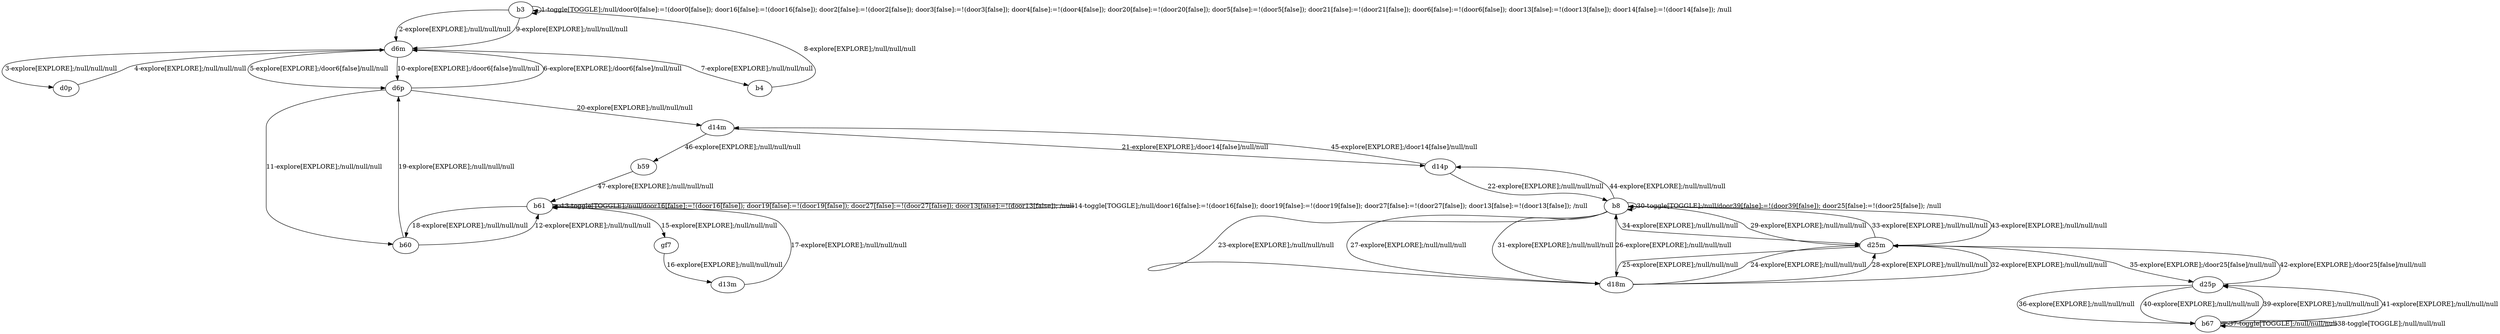 # Total number of goals covered by this test: 1
# d25p --> d25m

digraph g {
"b3" -> "b3" [label = "1-toggle[TOGGLE];/null/door0[false]:=!(door0[false]); door16[false]:=!(door16[false]); door2[false]:=!(door2[false]); door3[false]:=!(door3[false]); door4[false]:=!(door4[false]); door20[false]:=!(door20[false]); door5[false]:=!(door5[false]); door21[false]:=!(door21[false]); door6[false]:=!(door6[false]); door13[false]:=!(door13[false]); door14[false]:=!(door14[false]); /null"];
"b3" -> "d6m" [label = "2-explore[EXPLORE];/null/null/null"];
"d6m" -> "d0p" [label = "3-explore[EXPLORE];/null/null/null"];
"d0p" -> "d6m" [label = "4-explore[EXPLORE];/null/null/null"];
"d6m" -> "d6p" [label = "5-explore[EXPLORE];/door6[false]/null/null"];
"d6p" -> "d6m" [label = "6-explore[EXPLORE];/door6[false]/null/null"];
"d6m" -> "b4" [label = "7-explore[EXPLORE];/null/null/null"];
"b4" -> "b3" [label = "8-explore[EXPLORE];/null/null/null"];
"b3" -> "d6m" [label = "9-explore[EXPLORE];/null/null/null"];
"d6m" -> "d6p" [label = "10-explore[EXPLORE];/door6[false]/null/null"];
"d6p" -> "b60" [label = "11-explore[EXPLORE];/null/null/null"];
"b60" -> "b61" [label = "12-explore[EXPLORE];/null/null/null"];
"b61" -> "b61" [label = "13-toggle[TOGGLE];/null/door16[false]:=!(door16[false]); door19[false]:=!(door19[false]); door27[false]:=!(door27[false]); door13[false]:=!(door13[false]); /null"];
"b61" -> "b61" [label = "14-toggle[TOGGLE];/null/door16[false]:=!(door16[false]); door19[false]:=!(door19[false]); door27[false]:=!(door27[false]); door13[false]:=!(door13[false]); /null"];
"b61" -> "gf7" [label = "15-explore[EXPLORE];/null/null/null"];
"gf7" -> "d13m" [label = "16-explore[EXPLORE];/null/null/null"];
"d13m" -> "b61" [label = "17-explore[EXPLORE];/null/null/null"];
"b61" -> "b60" [label = "18-explore[EXPLORE];/null/null/null"];
"b60" -> "d6p" [label = "19-explore[EXPLORE];/null/null/null"];
"d6p" -> "d14m" [label = "20-explore[EXPLORE];/null/null/null"];
"d14m" -> "d14p" [label = "21-explore[EXPLORE];/door14[false]/null/null"];
"d14p" -> "b8" [label = "22-explore[EXPLORE];/null/null/null"];
"b8" -> "d18m" [label = "23-explore[EXPLORE];/null/null/null"];
"d18m" -> "d25m" [label = "24-explore[EXPLORE];/null/null/null"];
"d25m" -> "d18m" [label = "25-explore[EXPLORE];/null/null/null"];
"d18m" -> "b8" [label = "26-explore[EXPLORE];/null/null/null"];
"b8" -> "d18m" [label = "27-explore[EXPLORE];/null/null/null"];
"d18m" -> "d25m" [label = "28-explore[EXPLORE];/null/null/null"];
"d25m" -> "b8" [label = "29-explore[EXPLORE];/null/null/null"];
"b8" -> "b8" [label = "30-toggle[TOGGLE];/null/door39[false]:=!(door39[false]); door25[false]:=!(door25[false]); /null"];
"b8" -> "d18m" [label = "31-explore[EXPLORE];/null/null/null"];
"d18m" -> "d25m" [label = "32-explore[EXPLORE];/null/null/null"];
"d25m" -> "b8" [label = "33-explore[EXPLORE];/null/null/null"];
"b8" -> "d25m" [label = "34-explore[EXPLORE];/null/null/null"];
"d25m" -> "d25p" [label = "35-explore[EXPLORE];/door25[false]/null/null"];
"d25p" -> "b67" [label = "36-explore[EXPLORE];/null/null/null"];
"b67" -> "b67" [label = "37-toggle[TOGGLE];/null/null/null"];
"b67" -> "b67" [label = "38-toggle[TOGGLE];/null/null/null"];
"b67" -> "d25p" [label = "39-explore[EXPLORE];/null/null/null"];
"d25p" -> "b67" [label = "40-explore[EXPLORE];/null/null/null"];
"b67" -> "d25p" [label = "41-explore[EXPLORE];/null/null/null"];
"d25p" -> "d25m" [label = "42-explore[EXPLORE];/door25[false]/null/null"];
"d25m" -> "b8" [label = "43-explore[EXPLORE];/null/null/null"];
"b8" -> "d14p" [label = "44-explore[EXPLORE];/null/null/null"];
"d14p" -> "d14m" [label = "45-explore[EXPLORE];/door14[false]/null/null"];
"d14m" -> "b59" [label = "46-explore[EXPLORE];/null/null/null"];
"b59" -> "b61" [label = "47-explore[EXPLORE];/null/null/null"];
}